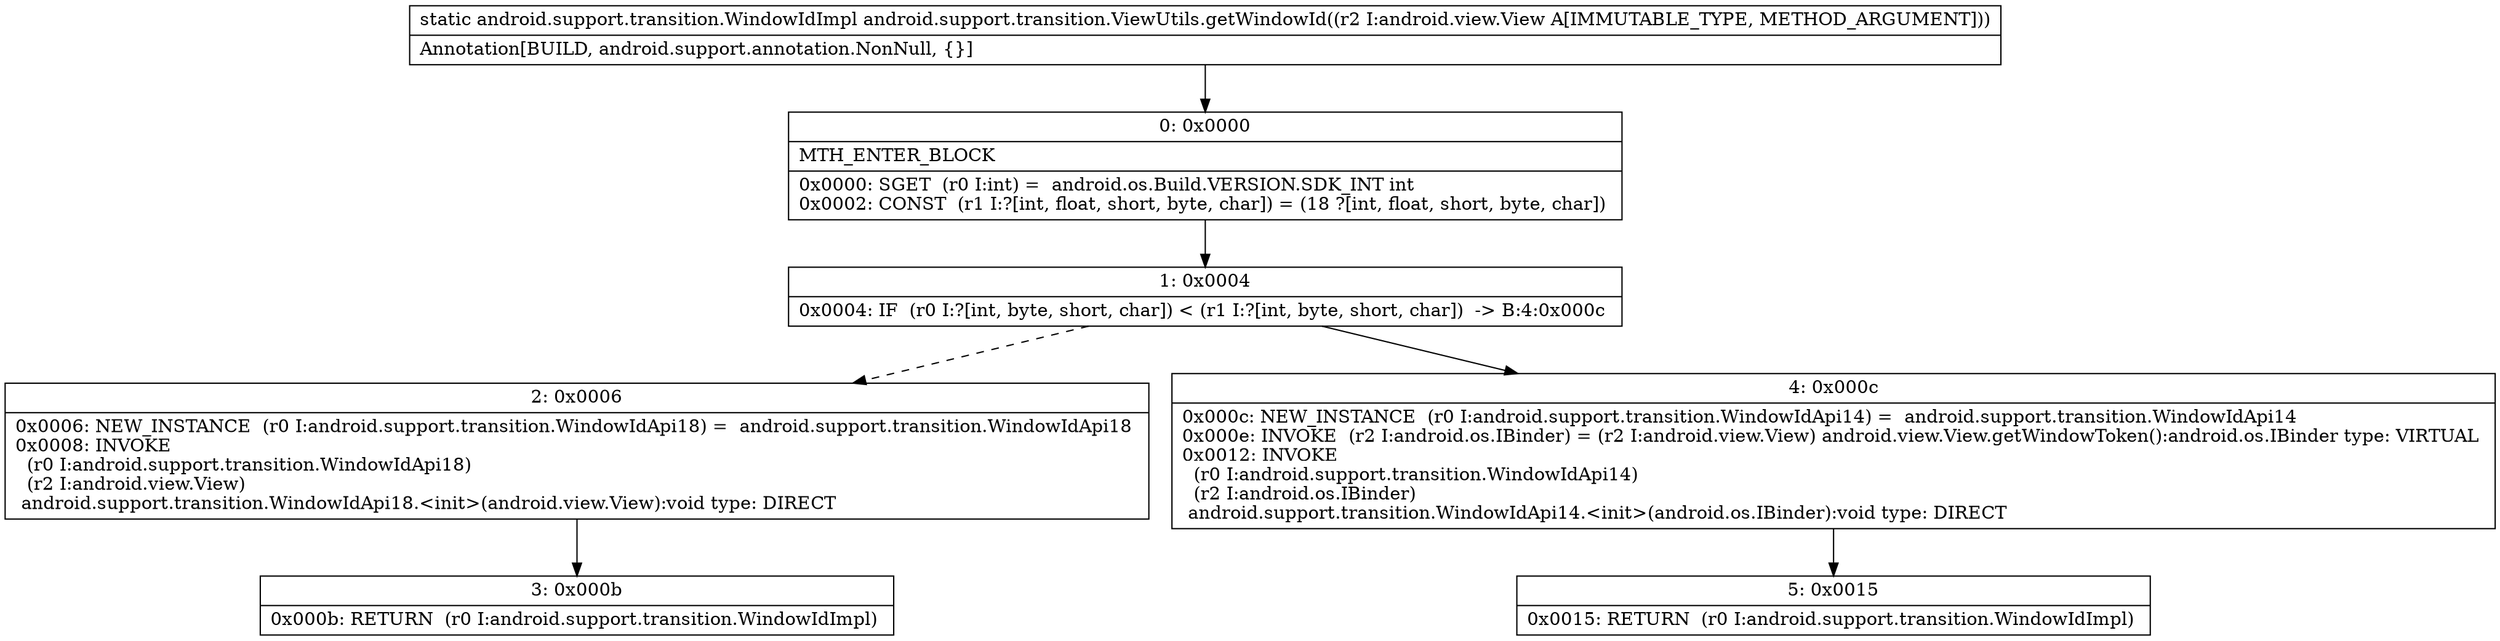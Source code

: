 digraph "CFG forandroid.support.transition.ViewUtils.getWindowId(Landroid\/view\/View;)Landroid\/support\/transition\/WindowIdImpl;" {
Node_0 [shape=record,label="{0\:\ 0x0000|MTH_ENTER_BLOCK\l|0x0000: SGET  (r0 I:int) =  android.os.Build.VERSION.SDK_INT int \l0x0002: CONST  (r1 I:?[int, float, short, byte, char]) = (18 ?[int, float, short, byte, char]) \l}"];
Node_1 [shape=record,label="{1\:\ 0x0004|0x0004: IF  (r0 I:?[int, byte, short, char]) \< (r1 I:?[int, byte, short, char])  \-\> B:4:0x000c \l}"];
Node_2 [shape=record,label="{2\:\ 0x0006|0x0006: NEW_INSTANCE  (r0 I:android.support.transition.WindowIdApi18) =  android.support.transition.WindowIdApi18 \l0x0008: INVOKE  \l  (r0 I:android.support.transition.WindowIdApi18)\l  (r2 I:android.view.View)\l android.support.transition.WindowIdApi18.\<init\>(android.view.View):void type: DIRECT \l}"];
Node_3 [shape=record,label="{3\:\ 0x000b|0x000b: RETURN  (r0 I:android.support.transition.WindowIdImpl) \l}"];
Node_4 [shape=record,label="{4\:\ 0x000c|0x000c: NEW_INSTANCE  (r0 I:android.support.transition.WindowIdApi14) =  android.support.transition.WindowIdApi14 \l0x000e: INVOKE  (r2 I:android.os.IBinder) = (r2 I:android.view.View) android.view.View.getWindowToken():android.os.IBinder type: VIRTUAL \l0x0012: INVOKE  \l  (r0 I:android.support.transition.WindowIdApi14)\l  (r2 I:android.os.IBinder)\l android.support.transition.WindowIdApi14.\<init\>(android.os.IBinder):void type: DIRECT \l}"];
Node_5 [shape=record,label="{5\:\ 0x0015|0x0015: RETURN  (r0 I:android.support.transition.WindowIdImpl) \l}"];
MethodNode[shape=record,label="{static android.support.transition.WindowIdImpl android.support.transition.ViewUtils.getWindowId((r2 I:android.view.View A[IMMUTABLE_TYPE, METHOD_ARGUMENT]))  | Annotation[BUILD, android.support.annotation.NonNull, \{\}]\l}"];
MethodNode -> Node_0;
Node_0 -> Node_1;
Node_1 -> Node_2[style=dashed];
Node_1 -> Node_4;
Node_2 -> Node_3;
Node_4 -> Node_5;
}

